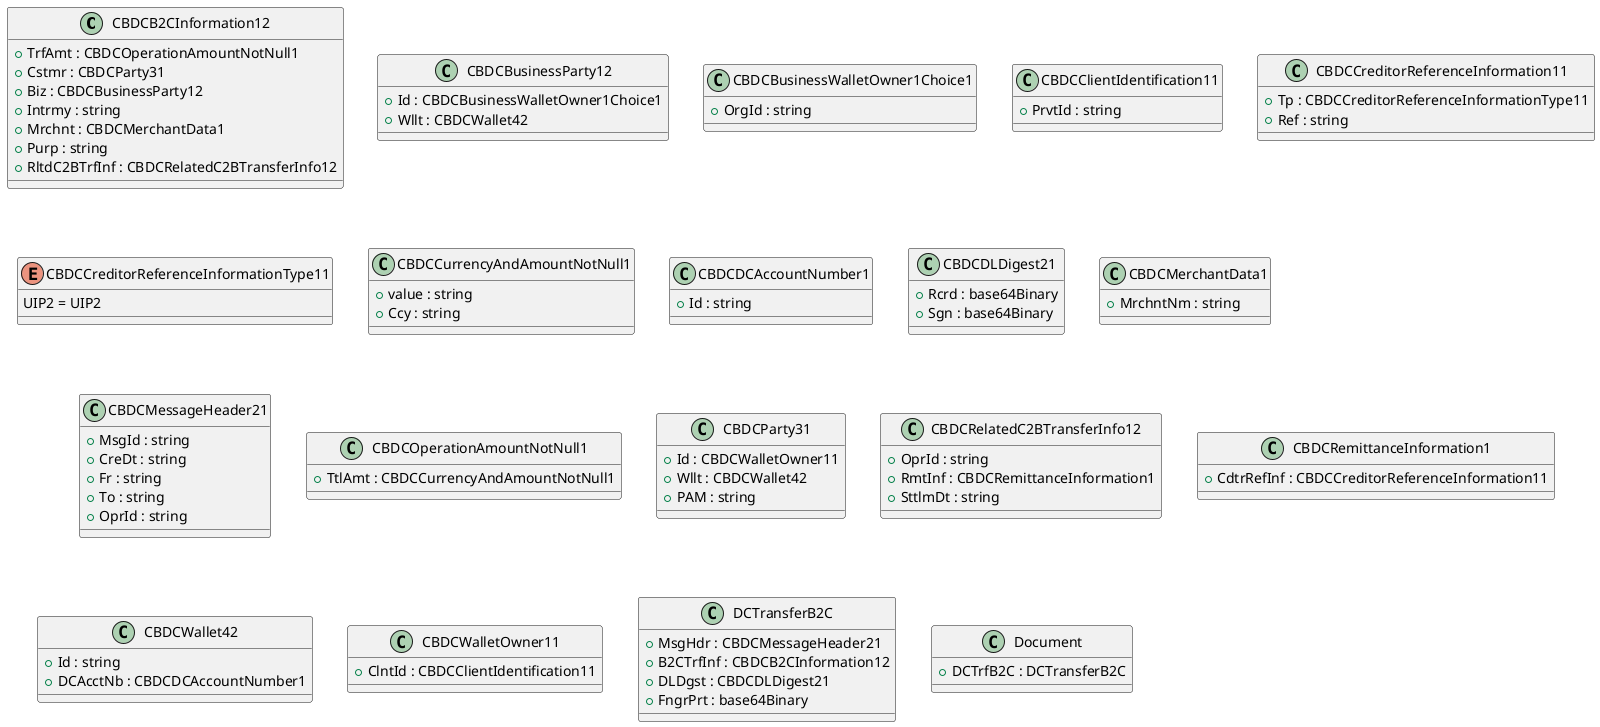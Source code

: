 @startuml

class CBDCB2CInformation12 {
    +TrfAmt : CBDCOperationAmountNotNull1
    +Cstmr : CBDCParty31
    +Biz : CBDCBusinessParty12
    +Intrmy : string
    +Mrchnt : CBDCMerchantData1
    +Purp : string
    +RltdC2BTrfInf : CBDCRelatedC2BTransferInfo12
}
class CBDCBusinessParty12 {
    +Id : CBDCBusinessWalletOwner1Choice1
    +Wllt : CBDCWallet42
}
class CBDCBusinessWalletOwner1Choice1 {
    +OrgId : string
}
class CBDCClientIdentification11 {
    +PrvtId : string
}
class CBDCCreditorReferenceInformation11 {
    +Tp : CBDCCreditorReferenceInformationType11
    +Ref : string
}
enum CBDCCreditorReferenceInformationType11 {
    UIP2 = UIP2
}
class CBDCCurrencyAndAmountNotNull1 {
    +value : string
    +Ccy : string
}
class CBDCDCAccountNumber1 {
    +Id : string
}
class CBDCDLDigest21 {
    +Rcrd : base64Binary
    +Sgn : base64Binary
}
class CBDCMerchantData1 {
    +MrchntNm : string
}
class CBDCMessageHeader21 {
    +MsgId : string
    +CreDt : string
    +Fr : string
    +To : string
    +OprId : string
}
class CBDCOperationAmountNotNull1 {
    +TtlAmt : CBDCCurrencyAndAmountNotNull1
}
class CBDCParty31 {
    +Id : CBDCWalletOwner11
    +Wllt : CBDCWallet42
    +PAM : string
}
class CBDCRelatedC2BTransferInfo12 {
    +OprId : string
    +RmtInf : CBDCRemittanceInformation1
    +SttlmDt : string
}
class CBDCRemittanceInformation1 {
    +CdtrRefInf : CBDCCreditorReferenceInformation11
}
class CBDCWallet42 {
    +Id : string
    +DCAcctNb : CBDCDCAccountNumber1
}
class CBDCWalletOwner11 {
    +ClntId : CBDCClientIdentification11
}
class DCTransferB2C {
    +MsgHdr : CBDCMessageHeader21
    +B2CTrfInf : CBDCB2CInformation12
    +DLDgst : CBDCDLDigest21
    +FngrPrt : base64Binary
}
class Document {
    +DCTrfB2C : DCTransferB2C
}

@enduml
